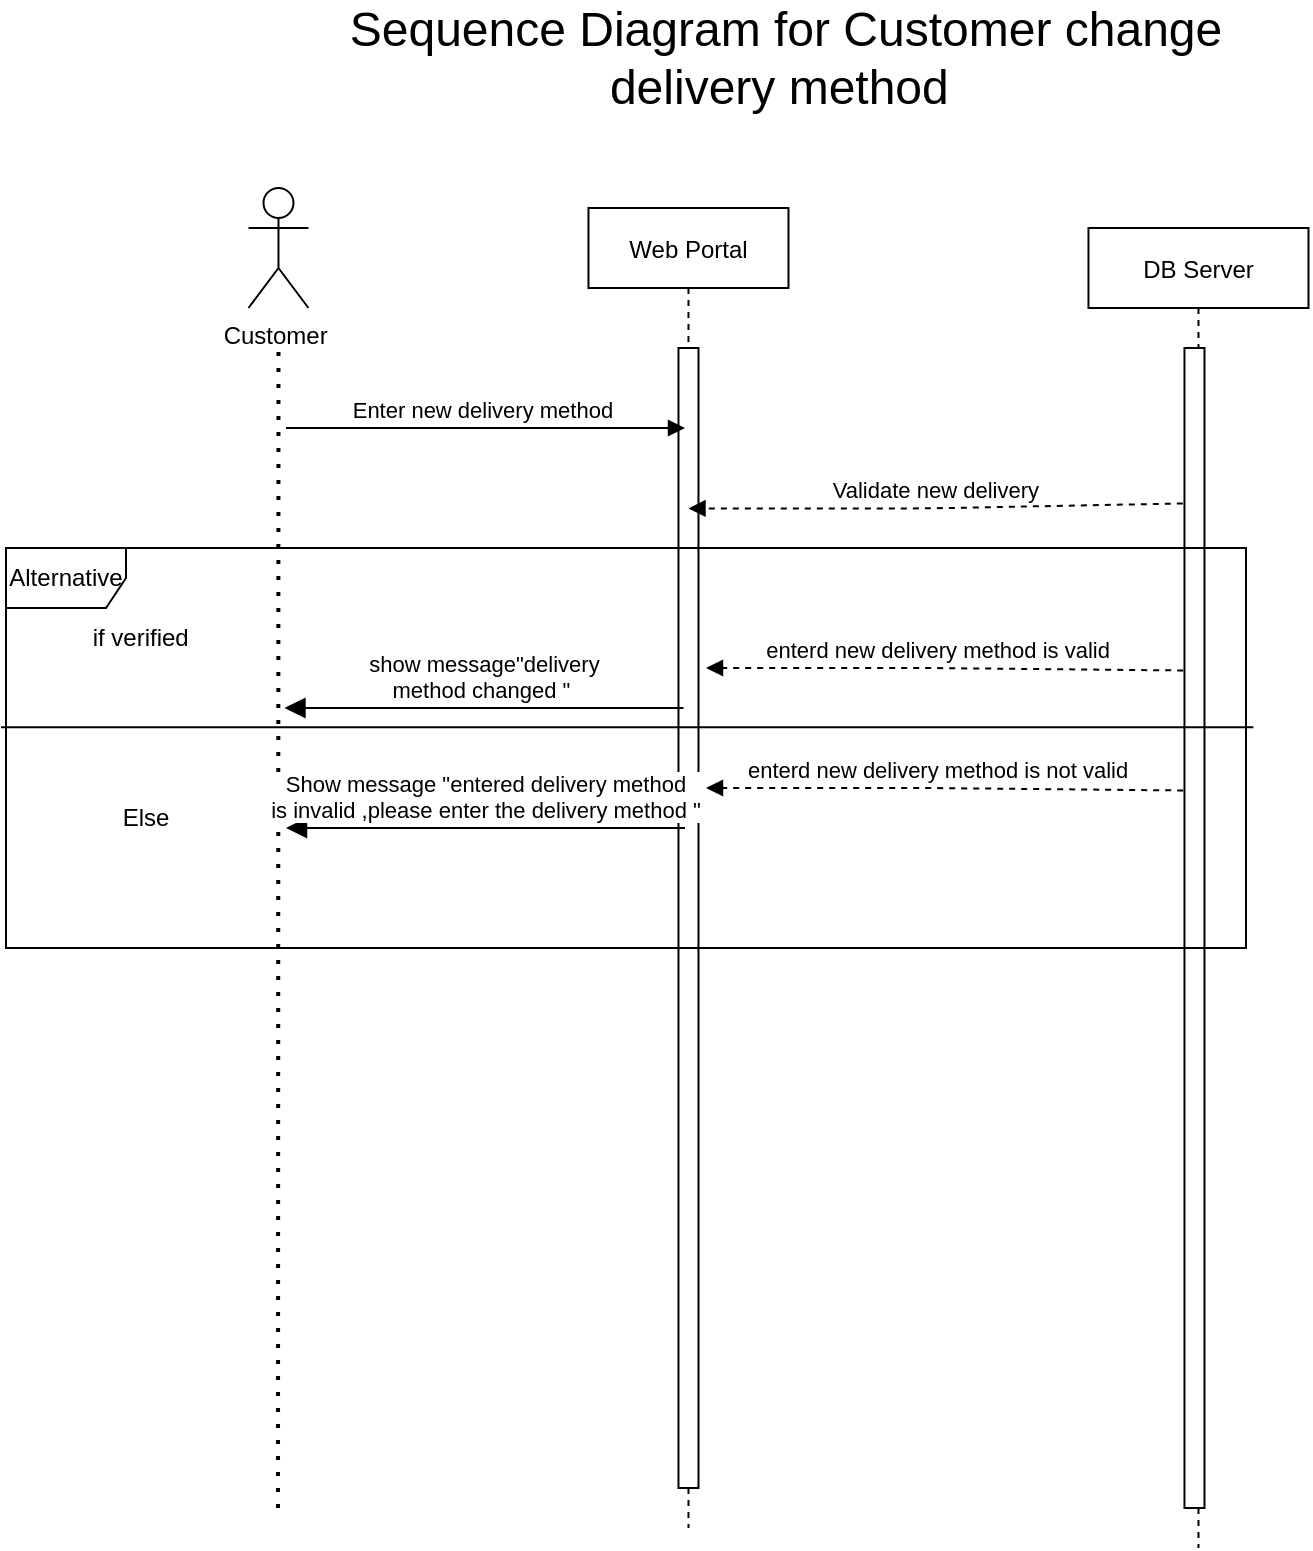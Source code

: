 <mxfile version="20.6.2" type="device"><diagram id="kgpKYQtTHZ0yAKxKKP6v" name="Page-1"><mxGraphModel dx="1038" dy="619" grid="1" gridSize="10" guides="1" tooltips="1" connect="1" arrows="1" fold="1" page="1" pageScale="1" pageWidth="850" pageHeight="1100" math="0" shadow="0"><root><mxCell id="0"/><mxCell id="1" parent="0"/><mxCell id="3nuBFxr9cyL0pnOWT2aG-1" value="Web Portal" style="shape=umlLifeline;perimeter=lifelinePerimeter;container=1;collapsible=0;recursiveResize=0;rounded=0;shadow=0;strokeWidth=1;" parent="1" vertex="1"><mxGeometry x="391.24" y="130" width="100" height="660" as="geometry"/></mxCell><mxCell id="3nuBFxr9cyL0pnOWT2aG-2" value="" style="points=[];perimeter=orthogonalPerimeter;rounded=0;shadow=0;strokeWidth=1;" parent="3nuBFxr9cyL0pnOWT2aG-1" vertex="1"><mxGeometry x="45" y="70" width="10" height="570" as="geometry"/></mxCell><mxCell id="3nuBFxr9cyL0pnOWT2aG-5" value="DB Server" style="shape=umlLifeline;perimeter=lifelinePerimeter;container=1;collapsible=0;recursiveResize=0;rounded=0;shadow=0;strokeWidth=1;" parent="1" vertex="1"><mxGeometry x="641.24" y="140" width="110" height="660" as="geometry"/></mxCell><mxCell id="3nuBFxr9cyL0pnOWT2aG-6" value="" style="points=[];perimeter=orthogonalPerimeter;rounded=0;shadow=0;strokeWidth=1;" parent="3nuBFxr9cyL0pnOWT2aG-5" vertex="1"><mxGeometry x="48" y="60" width="10" height="580" as="geometry"/></mxCell><mxCell id="FooUbq7JTtVFUfDUx0zA-2" value="" style="endArrow=none;dashed=1;html=1;dashPattern=1 3;strokeWidth=2;rounded=0;" parent="1" edge="1"><mxGeometry width="50" height="50" relative="1" as="geometry"><mxPoint x="236" y="780" as="sourcePoint"/><mxPoint x="236.24" y="200" as="targetPoint"/></mxGeometry></mxCell><mxCell id="FooUbq7JTtVFUfDUx0zA-4" value="Customer&amp;nbsp;" style="shape=umlActor;verticalLabelPosition=bottom;verticalAlign=top;html=1;outlineConnect=0;" parent="1" vertex="1"><mxGeometry x="221.24" y="120" width="30" height="60" as="geometry"/></mxCell><mxCell id="FooUbq7JTtVFUfDUx0zA-12" value="if verified&amp;nbsp;" style="text;html=1;strokeColor=none;fillColor=none;align=center;verticalAlign=middle;whiteSpace=wrap;rounded=0;" parent="1" vertex="1"><mxGeometry x="140" y="330" width="58" height="30" as="geometry"/></mxCell><mxCell id="FooUbq7JTtVFUfDUx0zA-13" value="Else" style="text;html=1;strokeColor=none;fillColor=none;align=center;verticalAlign=middle;whiteSpace=wrap;rounded=0;" parent="1" vertex="1"><mxGeometry x="140" y="420" width="60" height="30" as="geometry"/></mxCell><mxCell id="FooUbq7JTtVFUfDUx0zA-16" value="&lt;blockquote style=&quot;margin: 0 0 0 40px; border: none; padding: 0px;&quot;&gt;&lt;blockquote style=&quot;margin: 0 0 0 40px; border: none; padding: 0px;&quot;&gt;&lt;font style=&quot;font-size: 24px;&quot;&gt;Sequence Diagram for Customer change delivery method&amp;nbsp;&lt;/font&gt;&lt;/blockquote&gt;&lt;/blockquote&gt;" style="text;html=1;strokeColor=none;fillColor=none;align=center;verticalAlign=middle;whiteSpace=wrap;rounded=0;" parent="1" vertex="1"><mxGeometry x="180" y="40" width="540" height="30" as="geometry"/></mxCell><mxCell id="NWfYM3eupjVgN8GftGet-1" value="show message&quot;delivery &#10;method changed &quot; " style="verticalAlign=bottom;startArrow=block;endArrow=none;startSize=8;shadow=0;strokeWidth=1;startFill=1;endFill=0;" edge="1" parent="1"><mxGeometry relative="1" as="geometry"><mxPoint x="239.24" y="380" as="sourcePoint"/><mxPoint x="438.74" y="380" as="targetPoint"/></mxGeometry></mxCell><mxCell id="NWfYM3eupjVgN8GftGet-20" value="Enter new delivery method " style="verticalAlign=bottom;startArrow=none;endArrow=block;startSize=8;shadow=0;strokeWidth=1;startFill=0;" edge="1" parent="1"><mxGeometry relative="1" as="geometry"><mxPoint x="240" y="240" as="sourcePoint"/><mxPoint x="439.5" y="240" as="targetPoint"/></mxGeometry></mxCell><mxCell id="NWfYM3eupjVgN8GftGet-22" value="enterd new delivery method is valid  " style="verticalAlign=bottom;startArrow=none;endArrow=block;startSize=8;shadow=0;strokeWidth=1;startFill=0;exitX=-0.064;exitY=0.278;exitDx=0;exitDy=0;exitPerimeter=0;dashed=1;" edge="1" parent="1" source="3nuBFxr9cyL0pnOWT2aG-6"><mxGeometry relative="1" as="geometry"><mxPoint x="641.24" y="380.0" as="sourcePoint"/><mxPoint x="450" y="360" as="targetPoint"/><Array as="points"><mxPoint x="561" y="360"/></Array></mxGeometry></mxCell><mxCell id="NWfYM3eupjVgN8GftGet-28" value="Show message &quot;entered delivery method&#10;is invalid ,please enter the delivery method &quot;" style="verticalAlign=bottom;startArrow=block;endArrow=none;startSize=8;shadow=0;strokeWidth=1;startFill=1;endFill=0;" edge="1" parent="1"><mxGeometry relative="1" as="geometry"><mxPoint x="240" y="440" as="sourcePoint"/><mxPoint x="439.5" y="440" as="targetPoint"/></mxGeometry></mxCell><mxCell id="NWfYM3eupjVgN8GftGet-37" value="Alternative" style="shape=umlFrame;whiteSpace=wrap;html=1;" vertex="1" parent="1"><mxGeometry x="100" y="300" width="620" height="200" as="geometry"/></mxCell><mxCell id="NWfYM3eupjVgN8GftGet-38" value="Validate new delivery" style="verticalAlign=bottom;startArrow=none;endArrow=block;startSize=8;shadow=0;strokeWidth=1;startFill=0;exitX=-0.084;exitY=0.134;exitDx=0;exitDy=0;exitPerimeter=0;dashed=1;" edge="1" parent="1" source="3nuBFxr9cyL0pnOWT2aG-6"><mxGeometry relative="1" as="geometry"><mxPoint x="641.24" y="280.0" as="sourcePoint"/><mxPoint x="441.24" y="280.2" as="targetPoint"/><Array as="points"><mxPoint x="561.24" y="280.2"/></Array></mxGeometry></mxCell><mxCell id="NWfYM3eupjVgN8GftGet-41" value="" style="endArrow=none;html=1;rounded=0;exitX=-0.004;exitY=0.448;exitDx=0;exitDy=0;exitPerimeter=0;entryX=1.006;entryY=0.448;entryDx=0;entryDy=0;entryPerimeter=0;" edge="1" parent="1" source="NWfYM3eupjVgN8GftGet-37" target="NWfYM3eupjVgN8GftGet-37"><mxGeometry width="50" height="50" relative="1" as="geometry"><mxPoint x="560" y="580" as="sourcePoint"/><mxPoint x="610" y="530" as="targetPoint"/></mxGeometry></mxCell><mxCell id="NWfYM3eupjVgN8GftGet-43" value="enterd new delivery method is not valid  " style="verticalAlign=bottom;startArrow=none;endArrow=block;startSize=8;shadow=0;strokeWidth=1;startFill=0;exitX=-0.064;exitY=0.278;exitDx=0;exitDy=0;exitPerimeter=0;dashed=1;" edge="1" parent="1"><mxGeometry relative="1" as="geometry"><mxPoint x="688.6" y="421.24" as="sourcePoint"/><mxPoint x="450" y="420" as="targetPoint"/><Array as="points"><mxPoint x="561" y="420"/></Array></mxGeometry></mxCell></root></mxGraphModel></diagram></mxfile>